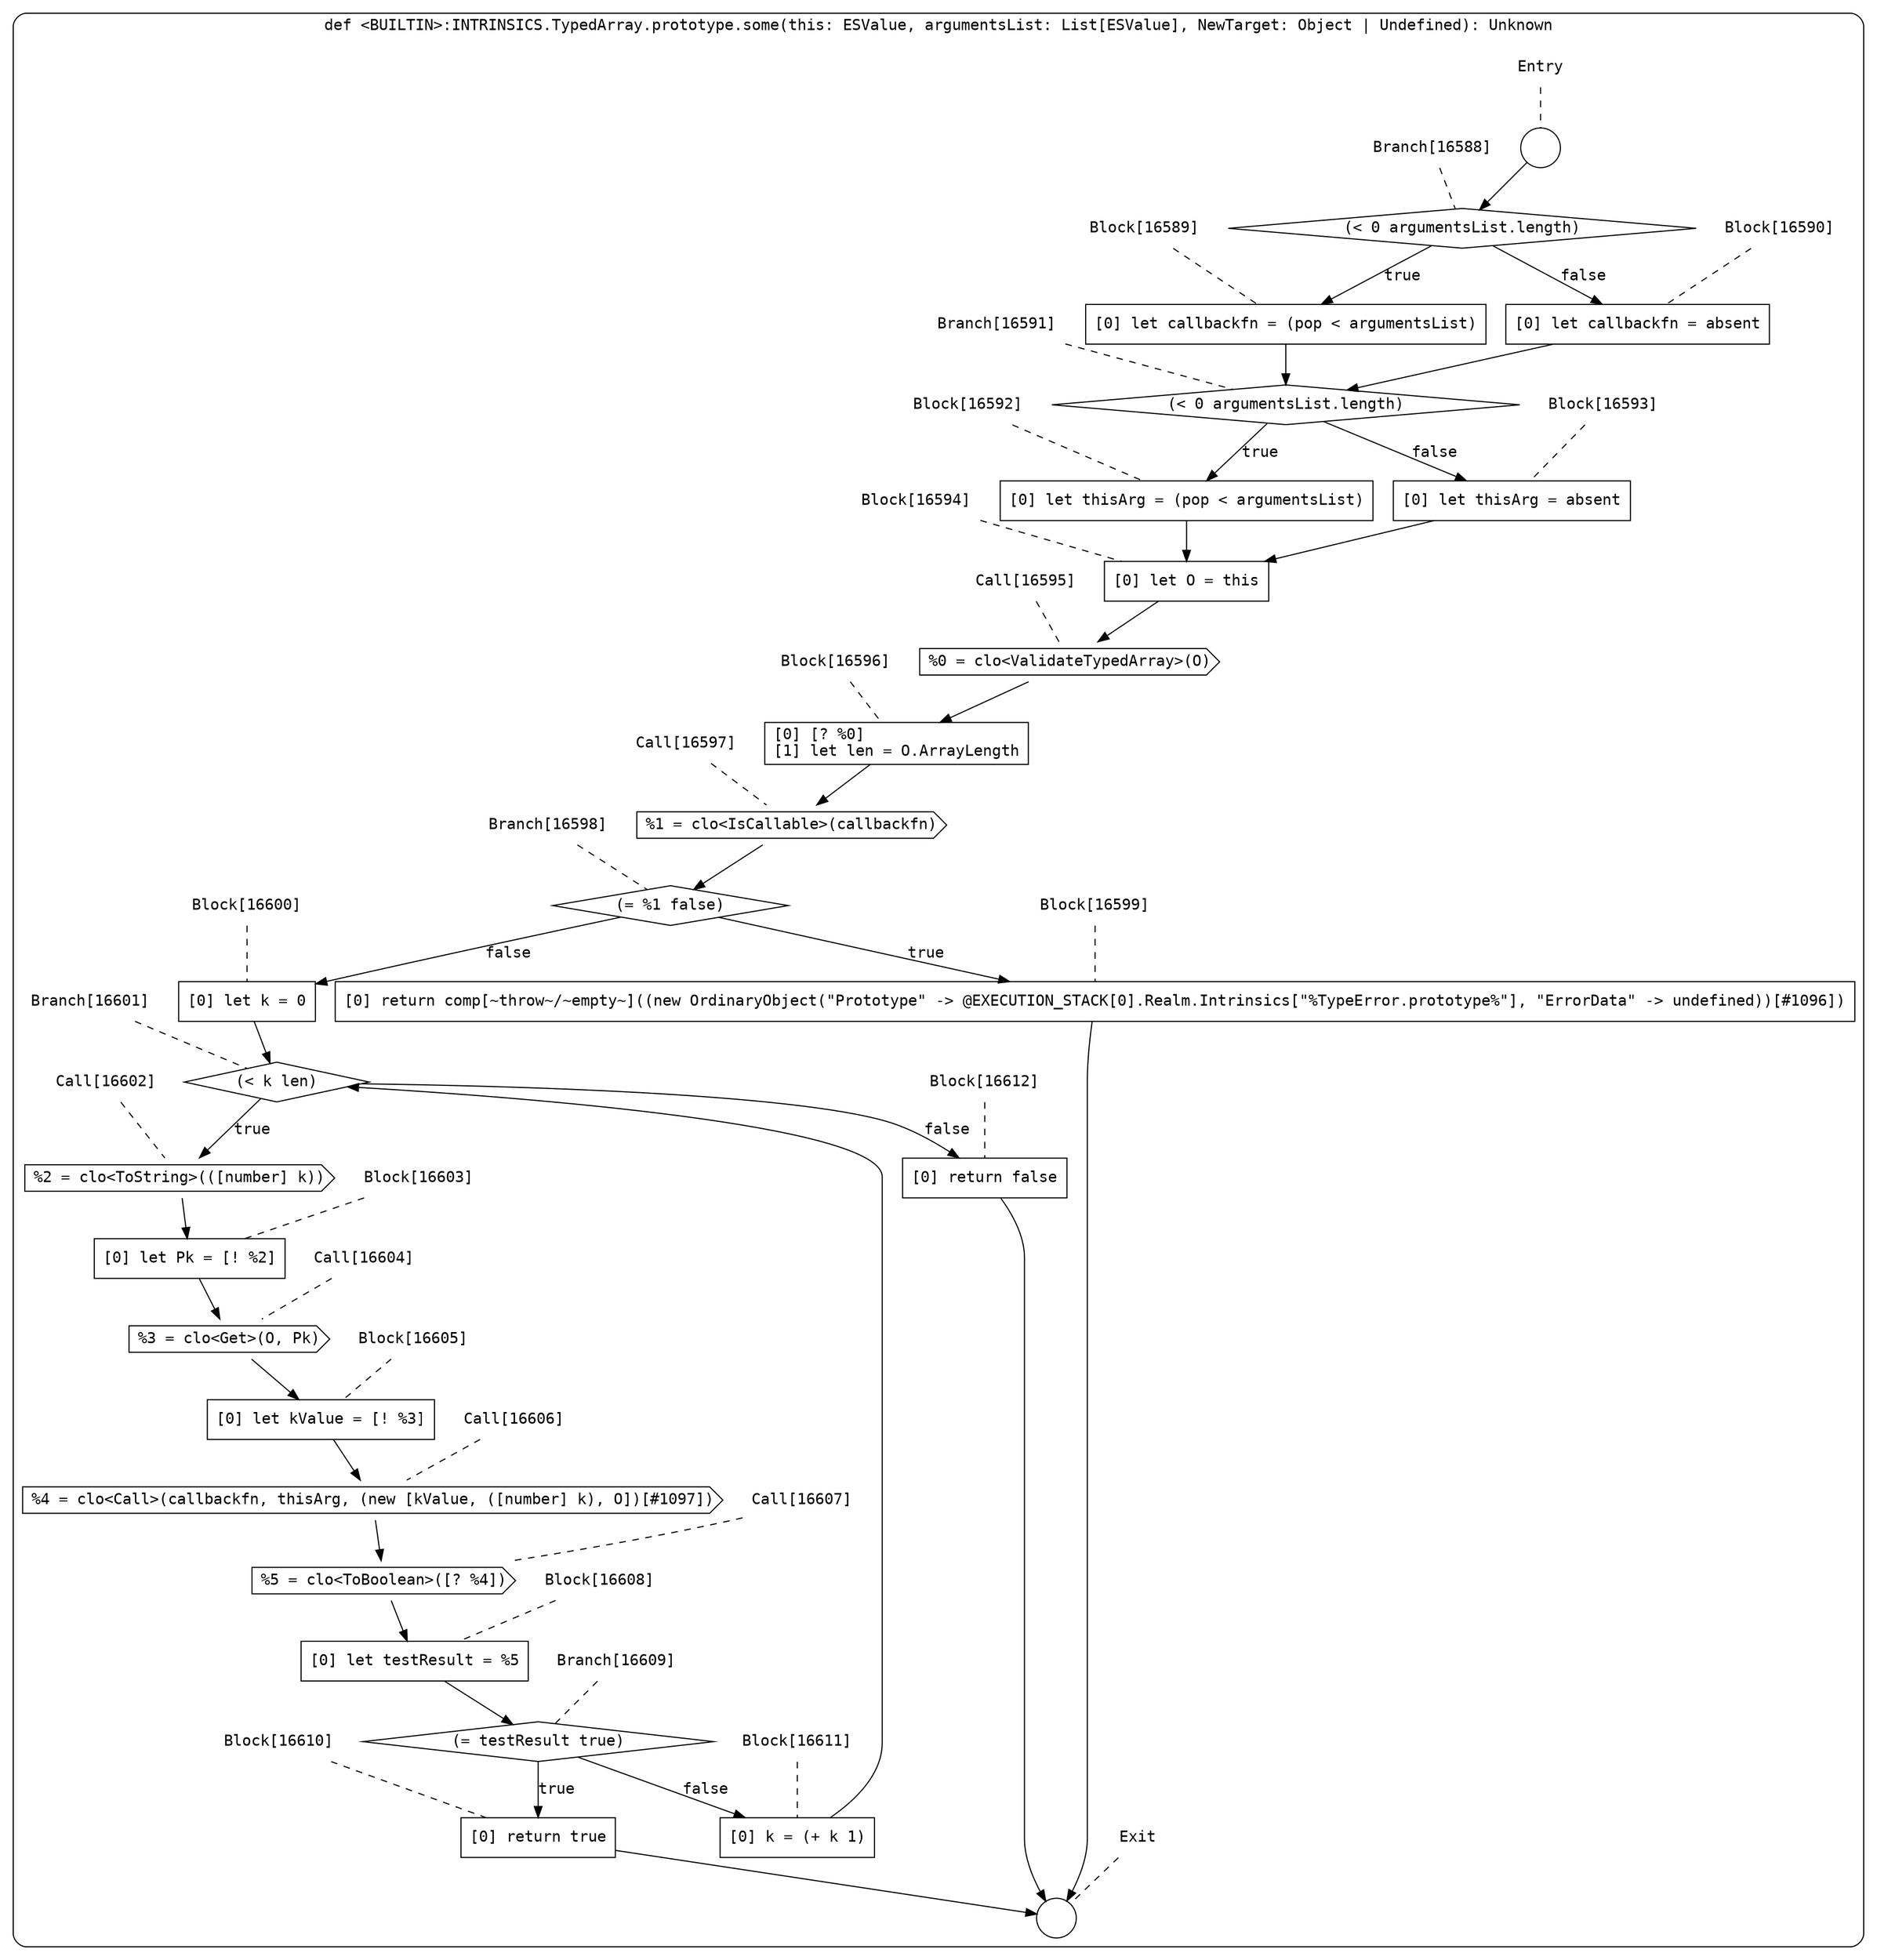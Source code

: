 digraph {
  graph [fontname = "Consolas"]
  node [fontname = "Consolas"]
  edge [fontname = "Consolas"]
  subgraph cluster2414 {
    label = "def <BUILTIN>:INTRINSICS.TypedArray.prototype.some(this: ESValue, argumentsList: List[ESValue], NewTarget: Object | Undefined): Unknown"
    style = rounded
    cluster2414_entry_name [shape=none, label=<<font color="black">Entry</font>>]
    cluster2414_entry_name -> cluster2414_entry [arrowhead=none, color="black", style=dashed]
    cluster2414_entry [shape=circle label=" " color="black" fillcolor="white" style=filled]
    cluster2414_entry -> node16588 [color="black"]
    cluster2414_exit_name [shape=none, label=<<font color="black">Exit</font>>]
    cluster2414_exit_name -> cluster2414_exit [arrowhead=none, color="black", style=dashed]
    cluster2414_exit [shape=circle label=" " color="black" fillcolor="white" style=filled]
    node16588_name [shape=none, label=<<font color="black">Branch[16588]</font>>]
    node16588_name -> node16588 [arrowhead=none, color="black", style=dashed]
    node16588 [shape=diamond, label=<<font color="black">(&lt; 0 argumentsList.length)</font>> color="black" fillcolor="white", style=filled]
    node16588 -> node16589 [label=<<font color="black">true</font>> color="black"]
    node16588 -> node16590 [label=<<font color="black">false</font>> color="black"]
    node16589_name [shape=none, label=<<font color="black">Block[16589]</font>>]
    node16589_name -> node16589 [arrowhead=none, color="black", style=dashed]
    node16589 [shape=box, label=<<font color="black">[0] let callbackfn = (pop &lt; argumentsList)<BR ALIGN="LEFT"/></font>> color="black" fillcolor="white", style=filled]
    node16589 -> node16591 [color="black"]
    node16590_name [shape=none, label=<<font color="black">Block[16590]</font>>]
    node16590_name -> node16590 [arrowhead=none, color="black", style=dashed]
    node16590 [shape=box, label=<<font color="black">[0] let callbackfn = absent<BR ALIGN="LEFT"/></font>> color="black" fillcolor="white", style=filled]
    node16590 -> node16591 [color="black"]
    node16591_name [shape=none, label=<<font color="black">Branch[16591]</font>>]
    node16591_name -> node16591 [arrowhead=none, color="black", style=dashed]
    node16591 [shape=diamond, label=<<font color="black">(&lt; 0 argumentsList.length)</font>> color="black" fillcolor="white", style=filled]
    node16591 -> node16592 [label=<<font color="black">true</font>> color="black"]
    node16591 -> node16593 [label=<<font color="black">false</font>> color="black"]
    node16592_name [shape=none, label=<<font color="black">Block[16592]</font>>]
    node16592_name -> node16592 [arrowhead=none, color="black", style=dashed]
    node16592 [shape=box, label=<<font color="black">[0] let thisArg = (pop &lt; argumentsList)<BR ALIGN="LEFT"/></font>> color="black" fillcolor="white", style=filled]
    node16592 -> node16594 [color="black"]
    node16593_name [shape=none, label=<<font color="black">Block[16593]</font>>]
    node16593_name -> node16593 [arrowhead=none, color="black", style=dashed]
    node16593 [shape=box, label=<<font color="black">[0] let thisArg = absent<BR ALIGN="LEFT"/></font>> color="black" fillcolor="white", style=filled]
    node16593 -> node16594 [color="black"]
    node16594_name [shape=none, label=<<font color="black">Block[16594]</font>>]
    node16594_name -> node16594 [arrowhead=none, color="black", style=dashed]
    node16594 [shape=box, label=<<font color="black">[0] let O = this<BR ALIGN="LEFT"/></font>> color="black" fillcolor="white", style=filled]
    node16594 -> node16595 [color="black"]
    node16595_name [shape=none, label=<<font color="black">Call[16595]</font>>]
    node16595_name -> node16595 [arrowhead=none, color="black", style=dashed]
    node16595 [shape=cds, label=<<font color="black">%0 = clo&lt;ValidateTypedArray&gt;(O)</font>> color="black" fillcolor="white", style=filled]
    node16595 -> node16596 [color="black"]
    node16596_name [shape=none, label=<<font color="black">Block[16596]</font>>]
    node16596_name -> node16596 [arrowhead=none, color="black", style=dashed]
    node16596 [shape=box, label=<<font color="black">[0] [? %0]<BR ALIGN="LEFT"/>[1] let len = O.ArrayLength<BR ALIGN="LEFT"/></font>> color="black" fillcolor="white", style=filled]
    node16596 -> node16597 [color="black"]
    node16597_name [shape=none, label=<<font color="black">Call[16597]</font>>]
    node16597_name -> node16597 [arrowhead=none, color="black", style=dashed]
    node16597 [shape=cds, label=<<font color="black">%1 = clo&lt;IsCallable&gt;(callbackfn)</font>> color="black" fillcolor="white", style=filled]
    node16597 -> node16598 [color="black"]
    node16598_name [shape=none, label=<<font color="black">Branch[16598]</font>>]
    node16598_name -> node16598 [arrowhead=none, color="black", style=dashed]
    node16598 [shape=diamond, label=<<font color="black">(= %1 false)</font>> color="black" fillcolor="white", style=filled]
    node16598 -> node16599 [label=<<font color="black">true</font>> color="black"]
    node16598 -> node16600 [label=<<font color="black">false</font>> color="black"]
    node16599_name [shape=none, label=<<font color="black">Block[16599]</font>>]
    node16599_name -> node16599 [arrowhead=none, color="black", style=dashed]
    node16599 [shape=box, label=<<font color="black">[0] return comp[~throw~/~empty~]((new OrdinaryObject(&quot;Prototype&quot; -&gt; @EXECUTION_STACK[0].Realm.Intrinsics[&quot;%TypeError.prototype%&quot;], &quot;ErrorData&quot; -&gt; undefined))[#1096])<BR ALIGN="LEFT"/></font>> color="black" fillcolor="white", style=filled]
    node16599 -> cluster2414_exit [color="black"]
    node16600_name [shape=none, label=<<font color="black">Block[16600]</font>>]
    node16600_name -> node16600 [arrowhead=none, color="black", style=dashed]
    node16600 [shape=box, label=<<font color="black">[0] let k = 0<BR ALIGN="LEFT"/></font>> color="black" fillcolor="white", style=filled]
    node16600 -> node16601 [color="black"]
    node16601_name [shape=none, label=<<font color="black">Branch[16601]</font>>]
    node16601_name -> node16601 [arrowhead=none, color="black", style=dashed]
    node16601 [shape=diamond, label=<<font color="black">(&lt; k len)</font>> color="black" fillcolor="white", style=filled]
    node16601 -> node16602 [label=<<font color="black">true</font>> color="black"]
    node16601 -> node16612 [label=<<font color="black">false</font>> color="black"]
    node16602_name [shape=none, label=<<font color="black">Call[16602]</font>>]
    node16602_name -> node16602 [arrowhead=none, color="black", style=dashed]
    node16602 [shape=cds, label=<<font color="black">%2 = clo&lt;ToString&gt;(([number] k))</font>> color="black" fillcolor="white", style=filled]
    node16602 -> node16603 [color="black"]
    node16612_name [shape=none, label=<<font color="black">Block[16612]</font>>]
    node16612_name -> node16612 [arrowhead=none, color="black", style=dashed]
    node16612 [shape=box, label=<<font color="black">[0] return false<BR ALIGN="LEFT"/></font>> color="black" fillcolor="white", style=filled]
    node16612 -> cluster2414_exit [color="black"]
    node16603_name [shape=none, label=<<font color="black">Block[16603]</font>>]
    node16603_name -> node16603 [arrowhead=none, color="black", style=dashed]
    node16603 [shape=box, label=<<font color="black">[0] let Pk = [! %2]<BR ALIGN="LEFT"/></font>> color="black" fillcolor="white", style=filled]
    node16603 -> node16604 [color="black"]
    node16604_name [shape=none, label=<<font color="black">Call[16604]</font>>]
    node16604_name -> node16604 [arrowhead=none, color="black", style=dashed]
    node16604 [shape=cds, label=<<font color="black">%3 = clo&lt;Get&gt;(O, Pk)</font>> color="black" fillcolor="white", style=filled]
    node16604 -> node16605 [color="black"]
    node16605_name [shape=none, label=<<font color="black">Block[16605]</font>>]
    node16605_name -> node16605 [arrowhead=none, color="black", style=dashed]
    node16605 [shape=box, label=<<font color="black">[0] let kValue = [! %3]<BR ALIGN="LEFT"/></font>> color="black" fillcolor="white", style=filled]
    node16605 -> node16606 [color="black"]
    node16606_name [shape=none, label=<<font color="black">Call[16606]</font>>]
    node16606_name -> node16606 [arrowhead=none, color="black", style=dashed]
    node16606 [shape=cds, label=<<font color="black">%4 = clo&lt;Call&gt;(callbackfn, thisArg, (new [kValue, ([number] k), O])[#1097])</font>> color="black" fillcolor="white", style=filled]
    node16606 -> node16607 [color="black"]
    node16607_name [shape=none, label=<<font color="black">Call[16607]</font>>]
    node16607_name -> node16607 [arrowhead=none, color="black", style=dashed]
    node16607 [shape=cds, label=<<font color="black">%5 = clo&lt;ToBoolean&gt;([? %4])</font>> color="black" fillcolor="white", style=filled]
    node16607 -> node16608 [color="black"]
    node16608_name [shape=none, label=<<font color="black">Block[16608]</font>>]
    node16608_name -> node16608 [arrowhead=none, color="black", style=dashed]
    node16608 [shape=box, label=<<font color="black">[0] let testResult = %5<BR ALIGN="LEFT"/></font>> color="black" fillcolor="white", style=filled]
    node16608 -> node16609 [color="black"]
    node16609_name [shape=none, label=<<font color="black">Branch[16609]</font>>]
    node16609_name -> node16609 [arrowhead=none, color="black", style=dashed]
    node16609 [shape=diamond, label=<<font color="black">(= testResult true)</font>> color="black" fillcolor="white", style=filled]
    node16609 -> node16610 [label=<<font color="black">true</font>> color="black"]
    node16609 -> node16611 [label=<<font color="black">false</font>> color="black"]
    node16610_name [shape=none, label=<<font color="black">Block[16610]</font>>]
    node16610_name -> node16610 [arrowhead=none, color="black", style=dashed]
    node16610 [shape=box, label=<<font color="black">[0] return true<BR ALIGN="LEFT"/></font>> color="black" fillcolor="white", style=filled]
    node16610 -> cluster2414_exit [color="black"]
    node16611_name [shape=none, label=<<font color="black">Block[16611]</font>>]
    node16611_name -> node16611 [arrowhead=none, color="black", style=dashed]
    node16611 [shape=box, label=<<font color="black">[0] k = (+ k 1)<BR ALIGN="LEFT"/></font>> color="black" fillcolor="white", style=filled]
    node16611 -> node16601 [color="black"]
  }
}